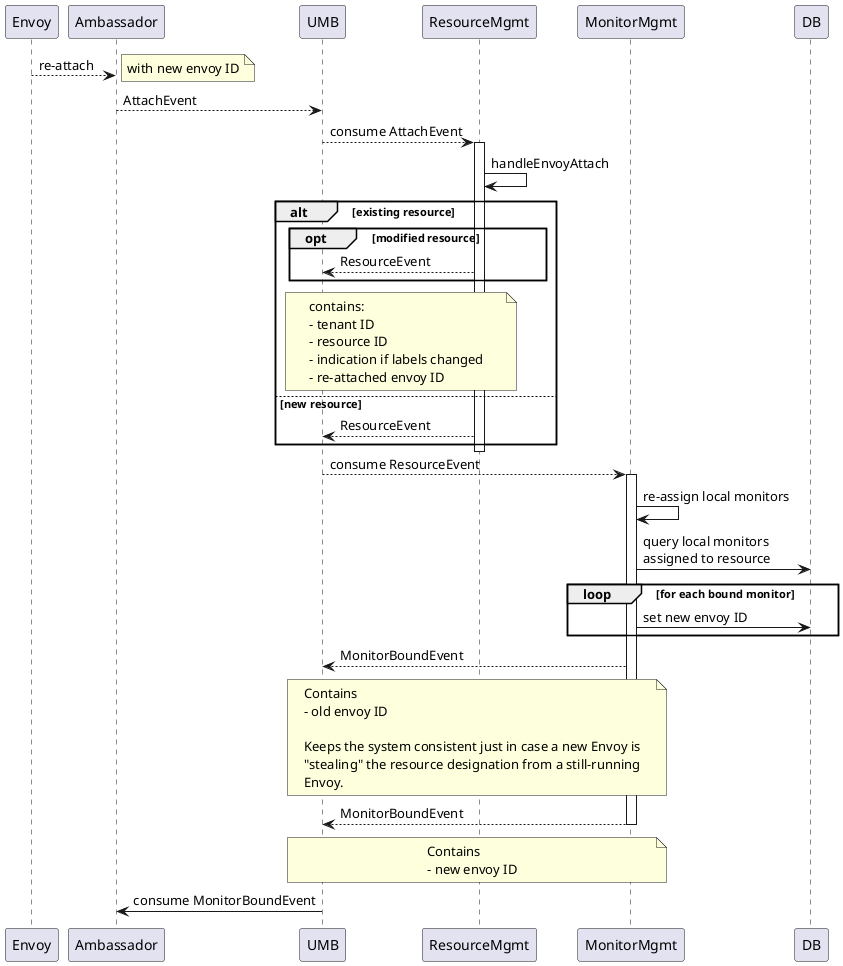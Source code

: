 @startuml

Envoy-->Ambassador: re-attach
note right: with new envoy ID

Ambassador-->UMB: AttachEvent
UMB-->ResourceMgmt: consume AttachEvent

activate ResourceMgmt

ResourceMgmt->ResourceMgmt: handleEnvoyAttach

alt existing resource
    opt modified resource
        ResourceMgmt-->UMB: ResourceEvent
    end

    note over ResourceMgmt,UMB
    contains:
    - tenant ID
    - resource ID
    - indication if labels changed
    - re-attached envoy ID
    end note

else new resource
    ResourceMgmt-->UMB: ResourceEvent
end
deactivate ResourceMgmt

UMB-->MonitorMgmt: consume ResourceEvent
activate MonitorMgmt
MonitorMgmt->MonitorMgmt: re-assign local monitors
MonitorMgmt->DB: query local monitors\nassigned to resource

loop for each bound monitor
    MonitorMgmt->DB: set new envoy ID
end

MonitorMgmt-->UMB: MonitorBoundEvent

note over MonitorMgmt,UMB
Contains
- old envoy ID

Keeps the system consistent just in case a new Envoy is
"stealing" the resource designation from a still-running
Envoy.
end note

MonitorMgmt-->UMB: MonitorBoundEvent

note over MonitorMgmt,UMB
Contains
- new envoy ID
end note

deactivate MonitorMgmt

UMB->Ambassador: consume MonitorBoundEvent

@enduml